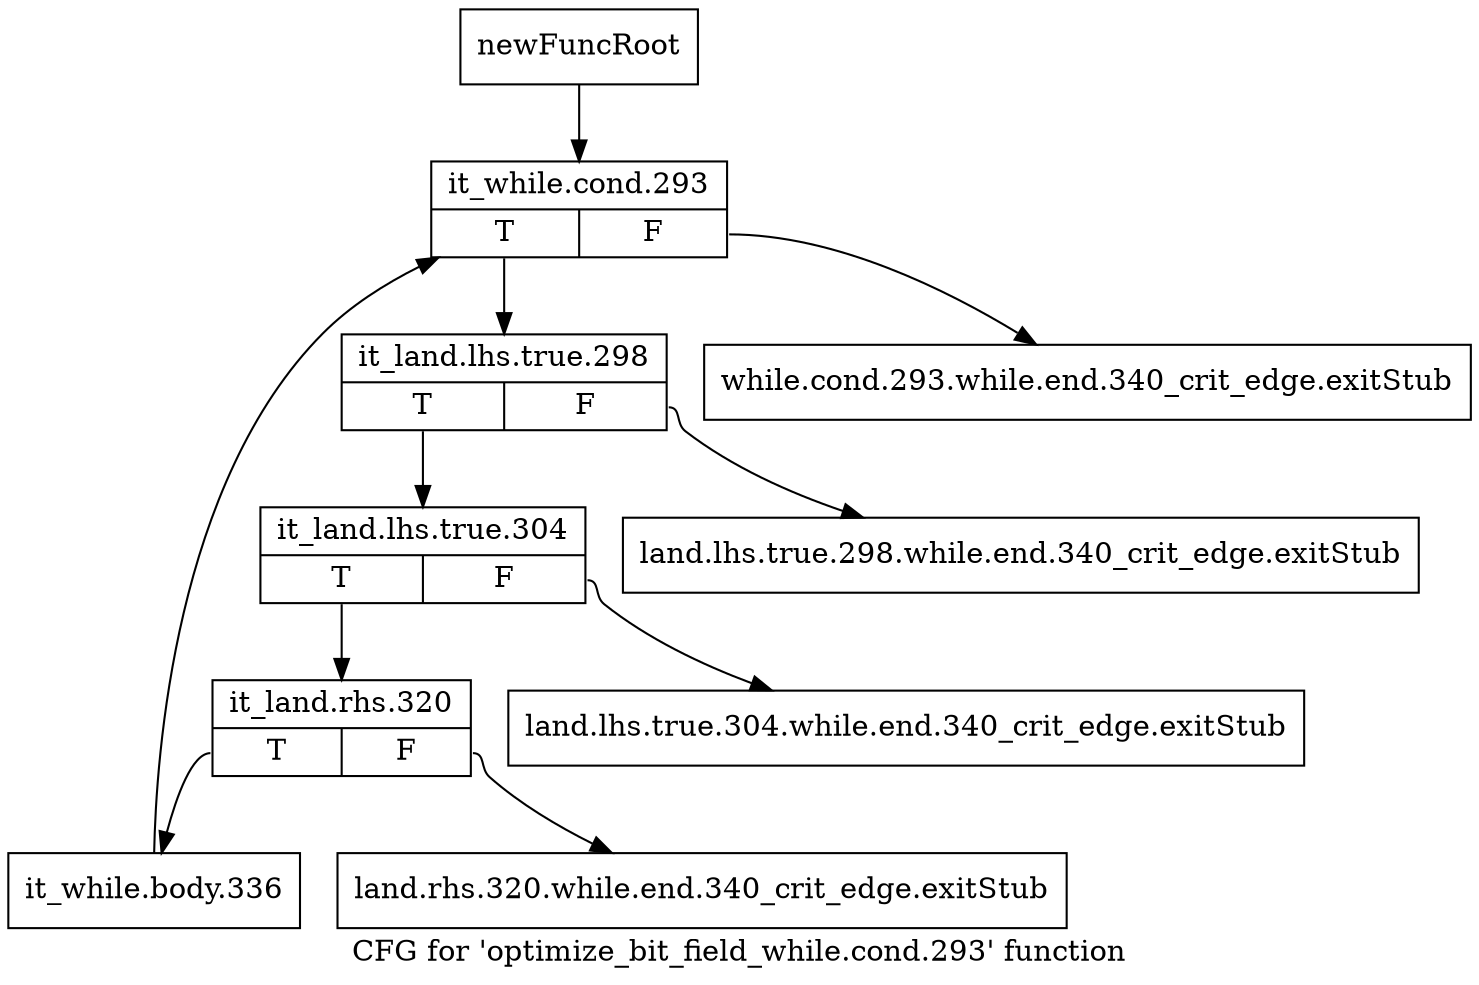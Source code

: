 digraph "CFG for 'optimize_bit_field_while.cond.293' function" {
	label="CFG for 'optimize_bit_field_while.cond.293' function";

	Node0xb0ef730 [shape=record,label="{newFuncRoot}"];
	Node0xb0ef730 -> Node0xb0ef8c0;
	Node0xb0ef780 [shape=record,label="{while.cond.293.while.end.340_crit_edge.exitStub}"];
	Node0xb0ef7d0 [shape=record,label="{land.lhs.true.298.while.end.340_crit_edge.exitStub}"];
	Node0xb0ef820 [shape=record,label="{land.lhs.true.304.while.end.340_crit_edge.exitStub}"];
	Node0xb0ef870 [shape=record,label="{land.rhs.320.while.end.340_crit_edge.exitStub}"];
	Node0xb0ef8c0 [shape=record,label="{it_while.cond.293|{<s0>T|<s1>F}}"];
	Node0xb0ef8c0:s0 -> Node0xb0ef910;
	Node0xb0ef8c0:s1 -> Node0xb0ef780;
	Node0xb0ef910 [shape=record,label="{it_land.lhs.true.298|{<s0>T|<s1>F}}"];
	Node0xb0ef910:s0 -> Node0xb0ef960;
	Node0xb0ef910:s1 -> Node0xb0ef7d0;
	Node0xb0ef960 [shape=record,label="{it_land.lhs.true.304|{<s0>T|<s1>F}}"];
	Node0xb0ef960:s0 -> Node0xb0ef9b0;
	Node0xb0ef960:s1 -> Node0xb0ef820;
	Node0xb0ef9b0 [shape=record,label="{it_land.rhs.320|{<s0>T|<s1>F}}"];
	Node0xb0ef9b0:s0 -> Node0xb0efa00;
	Node0xb0ef9b0:s1 -> Node0xb0ef870;
	Node0xb0efa00 [shape=record,label="{it_while.body.336}"];
	Node0xb0efa00 -> Node0xb0ef8c0;
}
